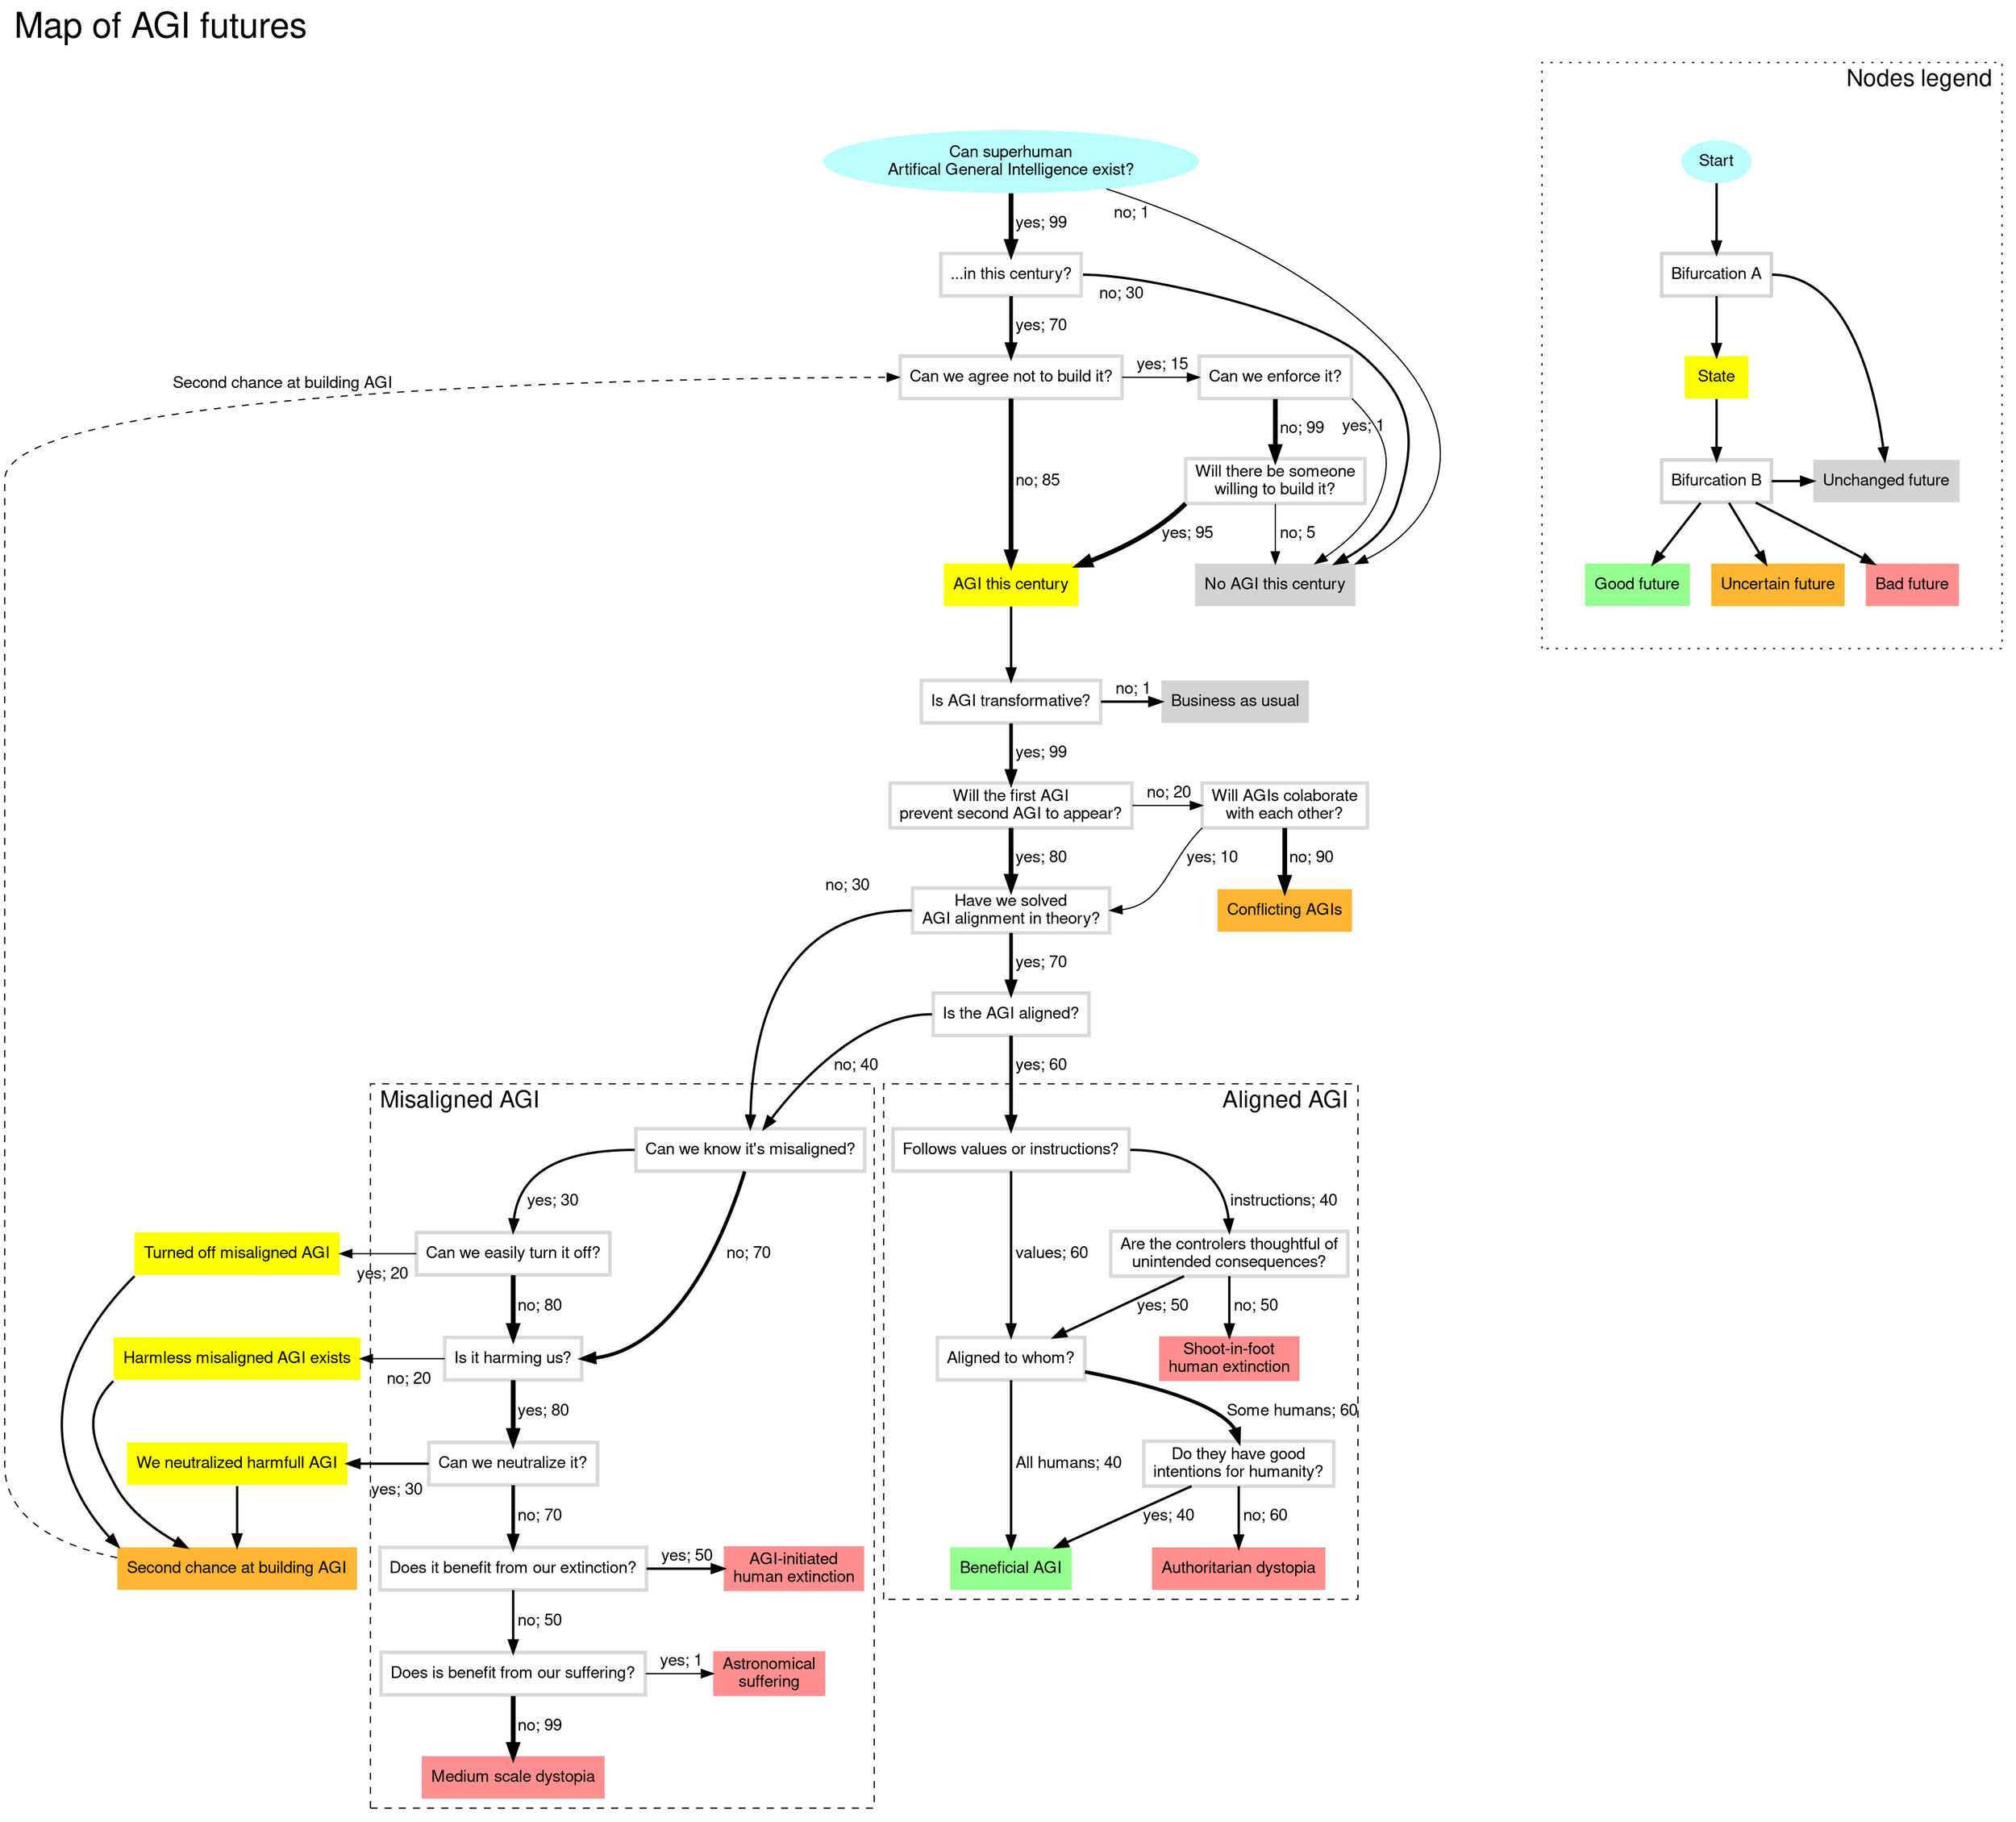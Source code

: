 digraph G {
    
  graph [
    label="Map of AGI futures"
    labelloc = t
    labeljust = l
	fontname = "Helvetica,Arial,sans-serif"
	fontsize = 30
	layout = dot
	rankdir = TB
	newrank = true
	#splines=ortho
	#splines=curved
	splines=true
  ]  
  
  node [
        id="\N" // use the node name as svg id
        href="#\N"
	//	style=filled
	//	shape=rect
    	penwidth=3
    	color="#d9d9d9"
	//	pencolor="#00000044" // frames color
		fontname="Helvetica,Arial,sans-serif"
	//	shape=plaintext
	    shape=box
	]

    edge [
        // use the nodes name as svg id; 
        // this might not be unique if graph has two similar arrows
        // \E includes edge position information :c, :sw, thus we use \T and \H instead.
        id="\T->\H"
        href="#\T" // we point to source node in FAQ, since it provides support for the choices.
    //	arrowsize=0.5
    	fontname="Helvetica,Arial,sans-serif"
    //	labeldistance=3
    //	labelfontcolor="#00000080"
    	penwidth=2
    //	style=dotted // dotted style symbolizes data transfer
      
    ]
    
  // stylesheet = "https://g3doc.corp.google.com/frameworks/g3doc/includes/graphviz-style.css"
  can_agi_exist
  [
    label="Can superhuman\nArtifical General Intelligence exist?"
    //shape=diamond
    //shape=egg
    shape=oval
    //shape=box
    style=filled fillcolor="#bafffc" 
    color=none 
    class="start-node"
  ]

  
  
  {
      
  node[
      color=none
      //shape=rectangle
      shape=box
      //shape=egg
      style=filled
  ]
  
  ai_this_century [label= "AGI this century"]
  ai_this_century [fillcolor=yellow]

  second_chance_for_ai [fillcolor="#feb531"]
  
  {
  node[
   fillcolor="#ff8f8f"
   class="end-node"
   ]
  astro_suffering
  medium_scale_dystopia
  ai_kills_humans
  aligned_ai_human_extinction
  authoritarian_dystopia
  }

  {
  node[
   class="end-node"
   ]
  no_ai_this_century [fillcolor=lightgray ]
  business_as_usual [ label= "Business as usual" fillcolor=lightgray ]
  
  # agi_utopia [ label="AGI Utopia" fillcolor="#94ff8f"]
  agi_utopia [ label="Beneficial AGI" fillcolor="#94ff8f"]
  # "Peaceful human extinction"[fillcolor="#e3b591"]
  
 conflicting_ais [label="Conflicting AGIs" fillcolor="#feb531"]
 created_inefectual_ai [ fillcolor=yellow ]
 humans_killed_harmfull_ai  [ fillcolor=yellow ]
 offed_misaligned_ai [ fillcolor=yellow ]
 

  }
  
  }
  
  will_ai_collaborate_with_ai [label="Will AGIs colaborate\nwith each other?" ]
  can_agi_exist_this_century [label="...in this century?"]
  
  can_agi_exist -> can_agi_exist_this_century [
      label=<&nbsp;yes; 99>
      #labeldistance=3
      weight=3 
      penwidth=4]
      
      
  no_ai_this_century [label="No AGI this century"]
  
  can_agi_exist -> no_ai_this_century [
      taillabel=<no; 1> 
      labeldistance=3
      tailport=c
      headport=c
      penwidth=1 
      weight=0
      ]
 can_agi_exist_this_century -> can_we_agree_no_ai [
     label=<&nbsp;yes; 70> 
     weight=10 
     penwidth=3]
  can_agi_exist_this_century -> no_ai_this_century [
      taillabel=<&nbsp;no; 30> 
      labeldistance=3.5
      tailport=e
      #headport=c
      penwidth=2
      weight=0
      ]
  is_alignment_problem_solved -> is_agi_aligned [
      label=<&nbsp;yes; 70> 
      #labeldistance=0
      tailport=s
      headport=n
      weight=10 
      penwidth=3]
 is_alignment_problem_solved -> can_we_detect_misaligned [
      taillabel=<&nbsp;no; 30> 
      labeldistance=6
      tailport=w
      headport=n
      weight=5
      penwidth=2]
  
  
  {rank=same can_we_agree_no_ai can_we_enforce_no_ai}
  
  can_we_agree_no_ai [label="Can we agree not to build it?"]
  can_we_enforce_no_ai [label= "Can we enforce it?"]
  
  can_we_agree_no_ai -> can_we_enforce_no_ai [
      label=<&nbsp;yes; 15> 
      #headport=c
      #tailport=c
      weight=1
      penwidth=1]
  can_we_agree_no_ai -> ai_this_century [
      label=<&nbsp;no; 85> 
      weight=20 
      penwidth=4]

  can_we_enforce_no_ai -> no_ai_this_century [
      taillabel=<&nbsp;yes; 1>
      labeldistance=2.5
      #headport=ne
      tailport=se
      weight=1
      penwidth=1]

  someone_wants_to_build_it[label="Will there be someone\nwilling to build it?"]
  can_we_enforce_no_ai -> someone_wants_to_build_it [
      label=<&nbsp;no; 99> 
      weight=8
      penwidth=4]
 
  someone_wants_to_build_it -> ai_this_century [
      label=<&nbsp;yes; 95> 
      tailport=sw
      headport=c
      weight=1 
      penwidth=4]
  someone_wants_to_build_it -> no_ai_this_century [
      label=<&nbsp;no; 5> 
      #headport=c
      #tailport=c
      weight=10
      penwidth=1]
  
  # "AGI this century" -> "Can AGI be aligned?" [weight=10 penwidth=5]

  is_agi_transformative[label="Is AGI transformative?"]
  {rank=same is_agi_transformative business_as_usual }
  ai_this_century -> is_agi_transformative[
      weight=5
      #minlen=1
      ]
  
  first_ai_kills_other_ais [label="Will the first AGI\nprevent second AGI to appear?"]
  
  is_agi_transformative -> first_ai_kills_other_ais [
      label=<&nbsp;yes; 99> 
      weight=15
      penwidth=3
      ]
  is_agi_transformative -> business_as_usual [
      label=<&nbsp;no; 1>
      tailport=c
      headport=c
      weight=1
    ]
  
  is_alignment_problem_solved [label="Have we solved\nAGI alignment in theory?"]
  
  first_ai_kills_other_ais -> is_alignment_problem_solved [
      label=<&nbsp;yes; 80> 
  weight=20
  penwidth=4
  ] 
  
  
  #{rank=same first_ai_kills_other_ais will_ai_collaborate_with_ai conflicting_ais}
  {rank=same first_ai_kills_other_ais will_ai_collaborate_with_ai}
   first_ai_kills_other_ais -> will_ai_collaborate_with_ai [
      label=<&nbsp;no; 20>
      #tailport=e
      #headport=n
      penwidth=1
      weight=1
      ]
 # first_ai_kills_other_ais -> "It's complicated..." [label=no]

  
  
  will_ai_collaborate_with_ai -> is_alignment_problem_solved [
    label=<&nbsp;yes; 10>
    penwidth=1
    weight=5
    tailport=sw
    headport=e
   ]
  
   #{rank=same will_ai_collaborate_with_ai conflicting_ais}
    will_ai_collaborate_with_ai -> conflicting_ais [
 
    label=<&nbsp;no; 90>
    penwidth=4
    weight=1
    #tailport=w
    #headport=c
   ]
 
  do_they_have_good_intentions [label="Do they have good\nintentions for humanity?"]
  are_they_thoughful [label="Are the controlers thoughtful of\nunintended consequences?"]
   
  aligned_to_whom [ label="Aligned to whom?" ]
  is_agi_aligned [label="Is the AGI aligned?"]

  is_agi_aligned -> agi_protects_users [
      label=<&nbsp;yes; 60> 
      #labeldistance=3.5
      #labelangle=25
      # this weight is crucial for the overall layout
      weight=10
      #weight=80 
      penwidth=3]
      
  is_agi_aligned -> can_we_detect_misaligned[
      label=<&nbsp;no; 40> 
      tailport=w
      headport=c
      weight=1
      penwidth=2
      ]
      
  
  subgraph cluster_aligned {
    graph [style="dashed"
            label="Aligned AGI"
            fontsize = 20
            labelloc=t
            labeljust=r
            ]
            
            
    aligned_to_whom -> agi_utopia [
        label=<&nbsp;All humans; 40> 
        weight=130 
        penwidth=2
    ]
    aligned_to_whom -> do_they_have_good_intentions [
        label=<&nbsp;Some humans; 60> 
        #tail
        #labeldistance=8
        #labelangle=15
        tailport=c
        headport=n
        weight=1
        penwidth=3]
    #"Aligned to whom?" -> "Does AGI decide to\nextinguish humans?" [label=<&nbsp;All sentient beings; 3> weight=1 penwidth=1]
    
    #"Does AGI decide to\nextinguish humans?" -> "Peaceful human extinction" [label=<yes; 20> penwidth=1]
    #"Does AGI decide to\nextinguish humans?" -> "AGI Utopia" [label=<no; 80> weight=80 penwidth=4]
 


    
    #agi_protects_users [label="Does the AGI protect its controlers?"]
    agi_protects_users [label="Follows values or instructions?"]
    
    agi_protects_users -> aligned_to_whom  [
        #label=<&nbsp;yes; 60>
        label=<&nbsp;values; 60> 
    tailport=s
    headport=n
    weight=200]
    
    agi_protects_users -> are_they_thoughful  [
        #label=<&nbsp;no; 40>
        label=<&nbsp;instructions; 40>
    tailport=e
    headport=n
    weight=1
    ]
 
    aligned_ai_human_extinction[ label="Shoot-in-foot\nhuman extinction" ]
    are_they_thoughful ->  aligned_ai_human_extinction [label=<&nbsp;no; 50>  weight=300]
    are_they_thoughful ->  aligned_to_whom [
        label=<&nbsp;yes; 50>  weight=1]
    
    do_they_have_good_intentions -> agi_utopia [
        label=<&nbsp;yes; 40>
        weight=0
        ]
    
    authoritarian_dystopia[label="Authoritarian dystopia"]
    do_they_have_good_intentions -> authoritarian_dystopia [
        label=<&nbsp;no; 60>
        ]
  }
  
 
  
  subgraph cluster_misaligned {
      
    
      
    graph [style="dashed"
    label="Misaligned AGI"
    fontsize = 20
    labelloc=t
    labeljust=l
    ]
    
    can_we_off_it [ label= "Can we easily turn it off?" ]
    
     
    can_we_detect_misaligned [label="Can we know it's misaligned?"]
    
    can_we_detect_misaligned -> can_we_off_it [
        label=<&nbsp;yes; 30> 
        tailport=w
        headport=n
        weight=2
        #tailport=s
        penwidth=2]
    
    
    ai_harms_humans [label="Is it harming us?"]
    
    can_we_detect_misaligned -> ai_harms_humans [
        label=<&nbsp;no; 70> 
        #tailport=s
        headport=e
        weight=1
        penwidth=3]
    
    
    
    can_we_off_it ->  ai_harms_humans [
        label=<&nbsp;no; 80>
    weight=10
    penwidth=4]
  
    humans_can_kill_ai [label="Can we neutralize it?"]
    
    
    ai_harms_humans -> humans_can_kill_ai [
        label=<&nbsp;yes; 80> 
        weight=15
        penwidth=4]
    
    wants_human_exctinction [label= "Does it benefit from our extinction?"]
    wants_human_suffering [label= "Does is benefit from our suffering?"]
    ai_kills_humans [label= "AGI-initiated\nhuman extinction"]
    
    
    humans_can_kill_ai -> wants_human_exctinction [
        label=<&nbsp;no; 70>
        weight=15
        penwidth=3]
 
    {rank=same wants_human_exctinction ai_kills_humans}
    wants_human_exctinction -> ai_kills_humans  [
        label=<&nbsp;yes; 50>
        weight=1
        #tailport=e
        #headport=w
        penwidth=2
        ]
        
        
    wants_human_exctinction -> wants_human_suffering [
        label=<&nbsp;no; 50> weight=1 penwidth=2]

    medium_scale_dystopia [ label= "Medium scale dystopia" ]
    wants_human_suffering -> medium_scale_dystopia [label=<&nbsp;no; 99> 
    penwidth=4
    tailport=s
    headport=n
    weight=2 
    
    ]

   astro_suffering [label="Astronomical\nsuffering"] 

   {rank=same wants_human_suffering astro_suffering }
   
    wants_human_suffering -> astro_suffering [
        label=<&nbsp;yes; 1> 
        penwidth=1
    #tailport=se
    #headport=c
    weight=1 
        ]


  }
  
  
  offed_misaligned_ai [label="Turned off misaligned AGI"] 
  created_inefectual_ai [label="Harmless misaligned AGI exists"]
  humans_killed_harmfull_ai [label="We neutralized harmfull AGI"]

  {rank=same can_we_off_it offed_misaligned_ai }
  {rank=same ai_harms_humans created_inefectual_ai}
  {rank=same humans_can_kill_ai humans_killed_harmfull_ai}

      
  {offed_misaligned_ai -> created_inefectual_ai -> humans_killed_harmfull_ai [
      style=invis
      weight=10
      ] }
     
  can_we_off_it -> offed_misaligned_ai [
        taillabel=<&nbsp;yes; 20>
        labeldistance=3.5
        labelangle=30
        tailport=w
        headport=c
        weight=2
        #tailport=sw
        penwidth=1]
    
  

  
  ai_harms_humans -> created_inefectual_ai [
      
      taillabel=<no; 20>
      labeldistance=3.5
      labelangle=30
      #xlabel=<We live<br/>harmless but misaligned AGI>
      #samehead=build_or_not_build 
      tailport=w
      headport=c
      weight=2
      penwidth=1]
  
  
 
  
  #"Can we agree not to build it?" [
  #    taillabel=<no; 20>
  #    labeldistance=3.5
  #    labelangle=20
  #    #xlabel=<We live<br/>harmless but misaligned AGI>
  #    #samehead=build_or_not_build 
  #    #headport=sw
  #    #headport=w
  #    #tailport=w
  #    weight=2
  #    penwidth=1]
  
 

  humans_can_kill_ai ->  humans_killed_harmfull_ai [
      taillabel=<yes; 30> 
      labeldistance=3.5
      labelangle=40
      #xlabel=<We destroyed<br/>bad AGI>
      #samehead=build_or_not_build 
      #headport=sw
      headport=c
      tailport=w
      weight=2
      penwidth=2
      ]
      
      
     
    offed_misaligned_ai -> second_chance_for_ai  [
    tailport=sw
    #tailport=s
    #headport=c
    headport=nw
    #samehead=created_inefectual_ai
    weight=0
    ] 
    
    created_inefectual_ai -> second_chance_for_ai [
     #tailport=w
    tailport=sw
    #headport=n
    #headport=c
    weight=1
    ]
    
    humans_killed_harmfull_ai -> second_chance_for_ai [
     tailport=s
     #tailport=s
     headport=n
     weight=10
     ]      
  
     
  second_chance_for_ai [label="Second chance at building AGI"]
   
  second_chance_for_ai -> can_we_agree_no_ai [
      #taillabel=<yes; 20> 
      xlabel="Second chance at building AGI"
      #labeldistance=6
      style=dashed
      #labeldistance=4
      #labelangle=40
      #xlabel=<We turned-off<br/>bad AGI>
      #samehead=build_or_not_build 
      #tailport=nw
      #tailport=w
      headport=w
      #headport=sw
      #weight=50
      weight=1
      penwidth=1
      ]
  
  
  subgraph cluster_legend {
    graph[
    #style=filled
    #color=lightgrey
    style=dotted
    #color=lightblue
    label="Nodes legend";
    fontsize = 20
    labelloc=t
    labeljust=r
    margin="36,8"

    ]
    
  subgraph {
  
  
  node[
      color=none
      shape=box
      style=filled
      class="legend-node"
  ] 
    
    legend_start [label="Start"]
    legend_start [ 
        color=none
        shape=oval
        fillcolor="#bafffc" ]       
        
    da [ 
        color=lightgray
        fillcolor=none ] 
        
    db [ 
        color=lightgray
        fillcolor=none ] 
        
    state  [ label="State" fillcolor=yellow ]   
    
    unchanged_future [ label= "Unchanged future" fillcolor=lightgray ] 
    good_future [label="Good future"  fillcolor="#94ff8f" ] 
    uncertain_future[ label="Uncertain future"  fillcolor="#feb531" ] 
    bad_future[label="Bad future"  fillcolor="#ff8f8f" ] 

    da [ label= "Bifurcation A"]
    db [ label= "Bifurcation B"] 
    
    legend_start -> da -> state -> db [weight=2]
   
    da -> unchanged_future [tailport=e headport=c weight=0]
    
     { rank=same
    db -> unchanged_future 
         
     }
 
    db -> good_future
    db -> uncertain_future
    db -> bad_future
    
    }
  }
  
  #legend_start -> "Can we agree not to build it?" [style=invis weight=100]
  
  
}
